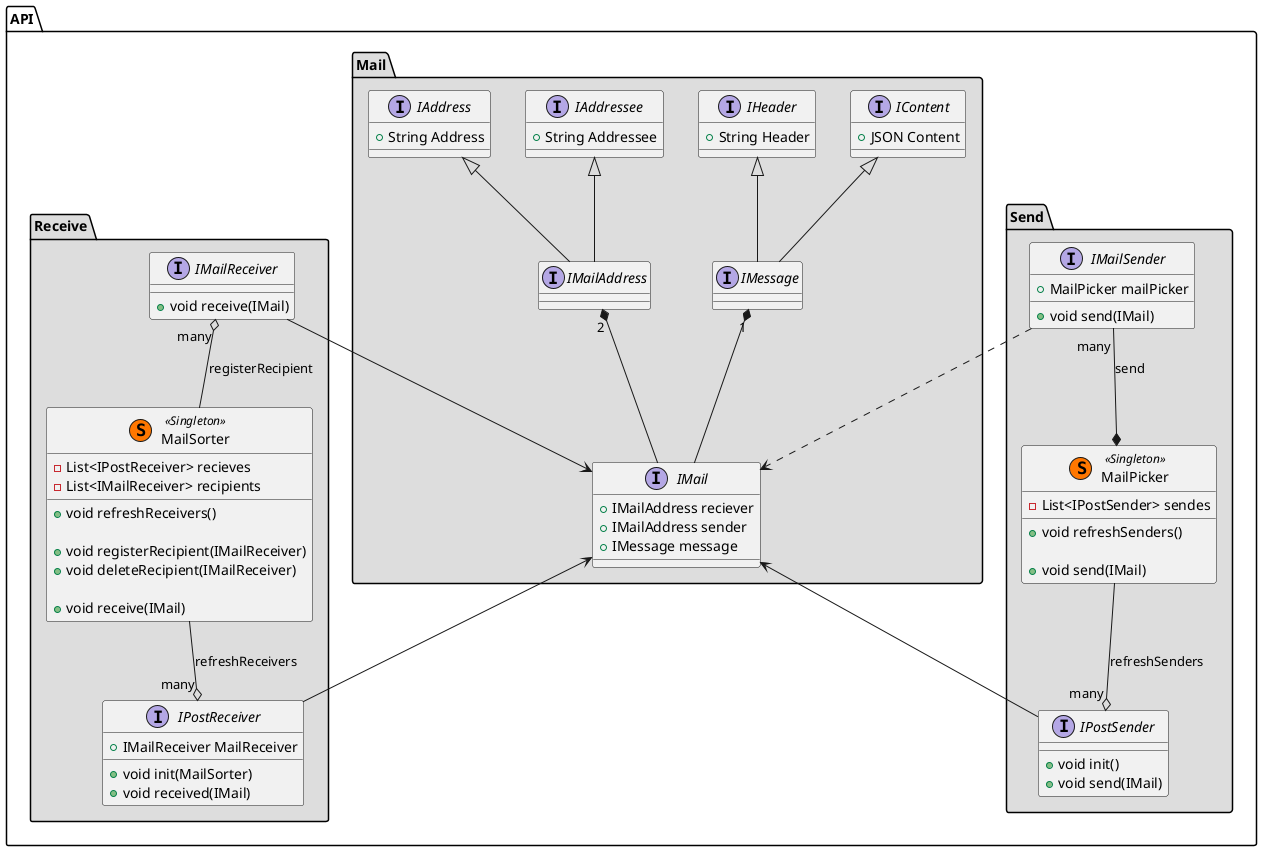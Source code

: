 @startuml
scale 1
' skinparam classAttributeIconSize 0

namespace API.Mail #DDDDDD {
    IMailAddress "2" *-- IMail
    IMessage "1" *-- IMail

    IContent <|-- IMessage
    IHeader <|-- IMessage
    IAddressee <|-- IMailAddress
    IAddress <|-- IMailAddress

    interface IAddress
    {
        + String Address 
    }
    interface IAddressee
    {
        + String Addressee
    } 

    interface IMailAddress
    {
    }

    interface IHeader
    {
        + String Header 
    }
    interface IContent
    {
        + JSON Content
    }
    interface IMessage
    {
    }
    interface IMail
    {
        + IMailAddress reciever
        + IMailAddress sender
        + IMessage message
    }
}

namespace API.Send #DDDDDD {
    interface IMailSender
    {
        + MailPicker mailPicker
        + void send(IMail)
    }
    class MailPicker << (S,#FF7700) Singleton >>
    {
        - List<IPostSender> sendes
        + void refreshSenders()

        + void send(IMail)
    }
    interface IPostSender
    {
        + void init()
        + void send(IMail)
    }

    IMailSender ..> API.Mail.IMail
    IMailSender "many" --* MailPicker :send
    MailPicker --o "many" IPostSender :refreshSenders
    API.Mail.IMail <-- IPostSender
}


namespace API.Receive #DDDDDD {
    interface IMailReceiver
    {
        + void receive(IMail)
    }
    class MailSorter << (S,#FF7700) Singleton >>
    {
        - List<IPostReceiver> recieves
        - List<IMailReceiver> recipients
        + void refreshReceivers()
 
        + void registerRecipient(IMailReceiver)
        + void deleteRecipient(IMailReceiver)

       + void receive(IMail)
    }
    interface IPostReceiver
    {
        + IMailReceiver MailReceiver
        + void init(MailSorter)
        + void received(IMail)
    }

    IMailReceiver --> API.Mail.IMail
    IMailReceiver "many" o-- MailSorter : registerRecipient
    MailSorter --o "many" IPostReceiver : refreshReceivers
    API.Mail.IMail <-- IPostReceiver
}







' interface IMailHandler
' {
' }
' IMailHandler <|-- IMailReceiver
' IMailHandler <|-- IMailSender

' interface IPostHandler
' {
' }
' IPostReceiver --|> IPostHandler
' IPostSender  --|> IPostHandler

@enduml